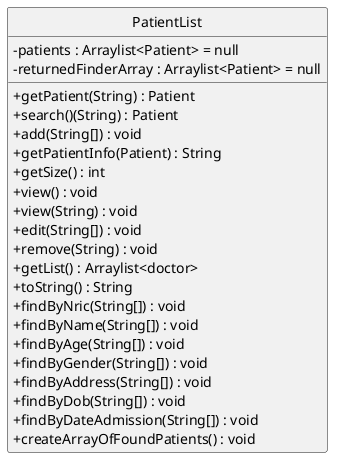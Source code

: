@startuml
hide circle
skinparam classAttributeIconSize 0
class PatientList {
-patients : Arraylist<Patient> = null
-returnedFinderArray : Arraylist<Patient> = null
+getPatient(String) : Patient
+search()(String) : Patient
+add(String[]) : void
+getPatientInfo(Patient) : String
+getSize() : int
+view() : void
+view(String) : void
+edit(String[]) : void
+remove(String) : void
+getList() : Arraylist<doctor>
+toString() : String
+findByNric(String[]) : void
+findByName(String[]) : void
+findByAge(String[]) : void
+findByGender(String[]) : void
+findByAddress(String[]) : void
+findByDob(String[]) : void
+findByDateAdmission(String[]) : void
+createArrayOfFoundPatients() : void
}

@enduml